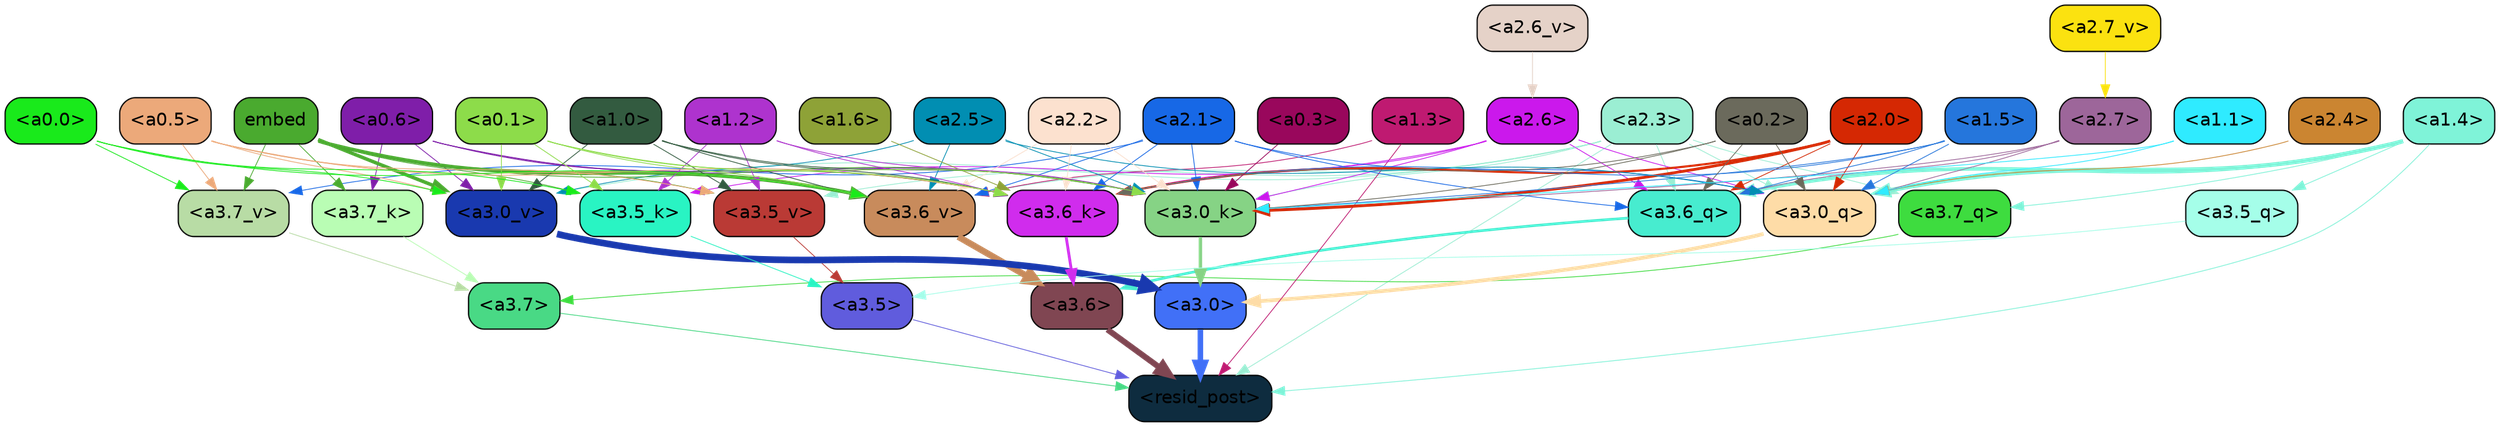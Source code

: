 strict digraph "" {
	graph [bgcolor=transparent,
		layout=dot,
		overlap=false,
		splines=true
	];
	"<a3.7>"	[color=black,
		fillcolor="#49d985",
		fontname=Helvetica,
		shape=box,
		style="filled, rounded"];
	"<resid_post>"	[color=black,
		fillcolor="#0e2c3f",
		fontname=Helvetica,
		shape=box,
		style="filled, rounded"];
	"<a3.7>" -> "<resid_post>"	[color="#49d985",
		penwidth=0.6239100098609924];
	"<a3.6>"	[color=black,
		fillcolor="#804652",
		fontname=Helvetica,
		shape=box,
		style="filled, rounded"];
	"<a3.6>" -> "<resid_post>"	[color="#804652",
		penwidth=4.569062113761902];
	"<a3.5>"	[color=black,
		fillcolor="#605cdd",
		fontname=Helvetica,
		shape=box,
		style="filled, rounded"];
	"<a3.5>" -> "<resid_post>"	[color="#605cdd",
		penwidth=0.6];
	"<a3.0>"	[color=black,
		fillcolor="#4170f7",
		fontname=Helvetica,
		shape=box,
		style="filled, rounded"];
	"<a3.0>" -> "<resid_post>"	[color="#4170f7",
		penwidth=4.283544182777405];
	"<a2.3>"	[color=black,
		fillcolor="#9beed3",
		fontname=Helvetica,
		shape=box,
		style="filled, rounded"];
	"<a2.3>" -> "<resid_post>"	[color="#9beed3",
		penwidth=0.6];
	"<a3.7_q>"	[color=black,
		fillcolor="#3edc3f",
		fontname=Helvetica,
		shape=box,
		style="filled, rounded"];
	"<a2.3>" -> "<a3.7_q>"	[color="#9beed3",
		penwidth=0.6];
	"<a3.6_q>"	[color=black,
		fillcolor="#47eccf",
		fontname=Helvetica,
		shape=box,
		style="filled, rounded"];
	"<a2.3>" -> "<a3.6_q>"	[color="#9beed3",
		penwidth=0.6];
	"<a3.0_q>"	[color=black,
		fillcolor="#fedca7",
		fontname=Helvetica,
		shape=box,
		style="filled, rounded"];
	"<a2.3>" -> "<a3.0_q>"	[color="#9beed3",
		penwidth=0.6];
	"<a3.0_k>"	[color=black,
		fillcolor="#86d385",
		fontname=Helvetica,
		shape=box,
		style="filled, rounded"];
	"<a2.3>" -> "<a3.0_k>"	[color="#9beed3",
		penwidth=0.6];
	"<a3.6_v>"	[color=black,
		fillcolor="#c88b5c",
		fontname=Helvetica,
		shape=box,
		style="filled, rounded"];
	"<a2.3>" -> "<a3.6_v>"	[color="#9beed3",
		penwidth=0.6];
	"<a3.5_v>"	[color=black,
		fillcolor="#ba3a35",
		fontname=Helvetica,
		shape=box,
		style="filled, rounded"];
	"<a2.3>" -> "<a3.5_v>"	[color="#9beed3",
		penwidth=0.6];
	"<a3.0_v>"	[color=black,
		fillcolor="#1939af",
		fontname=Helvetica,
		shape=box,
		style="filled, rounded"];
	"<a2.3>" -> "<a3.0_v>"	[color="#9beed3",
		penwidth=0.6];
	"<a1.4>"	[color=black,
		fillcolor="#7ff3d8",
		fontname=Helvetica,
		shape=box,
		style="filled, rounded"];
	"<a1.4>" -> "<resid_post>"	[color="#7ff3d8",
		penwidth=0.6];
	"<a1.4>" -> "<a3.7_q>"	[color="#7ff3d8",
		penwidth=0.6];
	"<a1.4>" -> "<a3.6_q>"	[color="#7ff3d8",
		penwidth=2.7934007048606873];
	"<a3.5_q>"	[color=black,
		fillcolor="#a5fee9",
		fontname=Helvetica,
		shape=box,
		style="filled, rounded"];
	"<a1.4>" -> "<a3.5_q>"	[color="#7ff3d8",
		penwidth=0.6];
	"<a1.4>" -> "<a3.0_q>"	[color="#7ff3d8",
		penwidth=3.340754985809326];
	"<a1.3>"	[color=black,
		fillcolor="#bf1a71",
		fontname=Helvetica,
		shape=box,
		style="filled, rounded"];
	"<a1.3>" -> "<resid_post>"	[color="#bf1a71",
		penwidth=0.6];
	"<a1.3>" -> "<a3.6_v>"	[color="#bf1a71",
		penwidth=0.6];
	"<a3.7_q>" -> "<a3.7>"	[color="#3edc3f",
		penwidth=0.6];
	"<a3.6_q>" -> "<a3.6>"	[color="#47eccf",
		penwidth=2.0347584784030914];
	"<a3.5_q>" -> "<a3.5>"	[color="#a5fee9",
		penwidth=0.6];
	"<a3.0_q>" -> "<a3.0>"	[color="#fedca7",
		penwidth=2.8635367155075073];
	"<a3.7_k>"	[color=black,
		fillcolor="#b9fdb4",
		fontname=Helvetica,
		shape=box,
		style="filled, rounded"];
	"<a3.7_k>" -> "<a3.7>"	[color="#b9fdb4",
		penwidth=0.6];
	"<a3.6_k>"	[color=black,
		fillcolor="#d02ced",
		fontname=Helvetica,
		shape=box,
		style="filled, rounded"];
	"<a3.6_k>" -> "<a3.6>"	[color="#d02ced",
		penwidth=2.1760786175727844];
	"<a3.5_k>"	[color=black,
		fillcolor="#29f4c3",
		fontname=Helvetica,
		shape=box,
		style="filled, rounded"];
	"<a3.5_k>" -> "<a3.5>"	[color="#29f4c3",
		penwidth=0.6];
	"<a3.0_k>" -> "<a3.0>"	[color="#86d385",
		penwidth=2.632905662059784];
	"<a3.7_v>"	[color=black,
		fillcolor="#b8dca5",
		fontname=Helvetica,
		shape=box,
		style="filled, rounded"];
	"<a3.7_v>" -> "<a3.7>"	[color="#b8dca5",
		penwidth=0.6];
	"<a3.6_v>" -> "<a3.6>"	[color="#c88b5c",
		penwidth=4.981305837631226];
	"<a3.5_v>" -> "<a3.5>"	[color="#ba3a35",
		penwidth=0.6];
	"<a3.0_v>" -> "<a3.0>"	[color="#1939af",
		penwidth=5.168330669403076];
	"<a2.7>"	[color=black,
		fillcolor="#9d669a",
		fontname=Helvetica,
		shape=box,
		style="filled, rounded"];
	"<a2.7>" -> "<a3.6_q>"	[color="#9d669a",
		penwidth=0.6];
	"<a2.7>" -> "<a3.0_q>"	[color="#9d669a",
		penwidth=0.6];
	"<a2.7>" -> "<a3.0_k>"	[color="#9d669a",
		penwidth=0.6];
	"<a2.6>"	[color=black,
		fillcolor="#cb18ec",
		fontname=Helvetica,
		shape=box,
		style="filled, rounded"];
	"<a2.6>" -> "<a3.6_q>"	[color="#cb18ec",
		penwidth=0.6];
	"<a2.6>" -> "<a3.0_q>"	[color="#cb18ec",
		penwidth=0.6];
	"<a2.6>" -> "<a3.6_k>"	[color="#cb18ec",
		penwidth=0.6];
	"<a2.6>" -> "<a3.5_k>"	[color="#cb18ec",
		penwidth=0.6];
	"<a2.6>" -> "<a3.0_k>"	[color="#cb18ec",
		penwidth=0.6];
	"<a2.1>"	[color=black,
		fillcolor="#1768e6",
		fontname=Helvetica,
		shape=box,
		style="filled, rounded"];
	"<a2.1>" -> "<a3.6_q>"	[color="#1768e6",
		penwidth=0.6];
	"<a2.1>" -> "<a3.0_q>"	[color="#1768e6",
		penwidth=0.6];
	"<a2.1>" -> "<a3.6_k>"	[color="#1768e6",
		penwidth=0.6];
	"<a2.1>" -> "<a3.0_k>"	[color="#1768e6",
		penwidth=0.6];
	"<a2.1>" -> "<a3.7_v>"	[color="#1768e6",
		penwidth=0.6];
	"<a2.1>" -> "<a3.6_v>"	[color="#1768e6",
		penwidth=0.6];
	"<a2.0>"	[color=black,
		fillcolor="#d52803",
		fontname=Helvetica,
		shape=box,
		style="filled, rounded"];
	"<a2.0>" -> "<a3.6_q>"	[color="#d52803",
		penwidth=0.6];
	"<a2.0>" -> "<a3.0_q>"	[color="#d52803",
		penwidth=0.6];
	"<a2.0>" -> "<a3.6_k>"	[color="#d52803",
		penwidth=1.6382827460765839];
	"<a2.0>" -> "<a3.0_k>"	[color="#d52803",
		penwidth=2.161143198609352];
	"<a1.5>"	[color=black,
		fillcolor="#2576dc",
		fontname=Helvetica,
		shape=box,
		style="filled, rounded"];
	"<a1.5>" -> "<a3.6_q>"	[color="#2576dc",
		penwidth=0.6];
	"<a1.5>" -> "<a3.0_q>"	[color="#2576dc",
		penwidth=0.6];
	"<a1.5>" -> "<a3.6_k>"	[color="#2576dc",
		penwidth=0.6];
	"<a1.5>" -> "<a3.0_k>"	[color="#2576dc",
		penwidth=0.6];
	"<a0.2>"	[color=black,
		fillcolor="#6b6a5c",
		fontname=Helvetica,
		shape=box,
		style="filled, rounded"];
	"<a0.2>" -> "<a3.6_q>"	[color="#6b6a5c",
		penwidth=0.6];
	"<a0.2>" -> "<a3.0_q>"	[color="#6b6a5c",
		penwidth=0.6];
	"<a0.2>" -> "<a3.6_k>"	[color="#6b6a5c",
		penwidth=0.6];
	"<a0.2>" -> "<a3.0_k>"	[color="#6b6a5c",
		penwidth=0.6];
	"<a2.5>"	[color=black,
		fillcolor="#018eb2",
		fontname=Helvetica,
		shape=box,
		style="filled, rounded"];
	"<a2.5>" -> "<a3.0_q>"	[color="#018eb2",
		penwidth=0.6];
	"<a2.5>" -> "<a3.0_k>"	[color="#018eb2",
		penwidth=0.6];
	"<a2.5>" -> "<a3.6_v>"	[color="#018eb2",
		penwidth=0.6];
	"<a2.5>" -> "<a3.0_v>"	[color="#018eb2",
		penwidth=0.6];
	"<a2.4>"	[color=black,
		fillcolor="#cb8531",
		fontname=Helvetica,
		shape=box,
		style="filled, rounded"];
	"<a2.4>" -> "<a3.0_q>"	[color="#cb8531",
		penwidth=0.6];
	"<a1.1>"	[color=black,
		fillcolor="#2febff",
		fontname=Helvetica,
		shape=box,
		style="filled, rounded"];
	"<a1.1>" -> "<a3.0_q>"	[color="#2febff",
		penwidth=0.6];
	"<a1.1>" -> "<a3.0_k>"	[color="#2febff",
		penwidth=0.6];
	"<a0.6>"	[color=black,
		fillcolor="#7f1ea9",
		fontname=Helvetica,
		shape=box,
		style="filled, rounded"];
	"<a0.6>" -> "<a3.7_k>"	[color="#7f1ea9",
		penwidth=0.6];
	"<a0.6>" -> "<a3.6_k>"	[color="#7f1ea9",
		penwidth=0.6];
	"<a0.6>" -> "<a3.0_k>"	[color="#7f1ea9",
		penwidth=0.6];
	"<a0.6>" -> "<a3.6_v>"	[color="#7f1ea9",
		penwidth=0.6];
	"<a0.6>" -> "<a3.0_v>"	[color="#7f1ea9",
		penwidth=0.6];
	embed	[color=black,
		fillcolor="#4aaa2f",
		fontname=Helvetica,
		shape=box,
		style="filled, rounded"];
	embed -> "<a3.7_k>"	[color="#4aaa2f",
		penwidth=0.6];
	embed -> "<a3.6_k>"	[color="#4aaa2f",
		penwidth=0.6];
	embed -> "<a3.5_k>"	[color="#4aaa2f",
		penwidth=0.6];
	embed -> "<a3.0_k>"	[color="#4aaa2f",
		penwidth=0.6];
	embed -> "<a3.7_v>"	[color="#4aaa2f",
		penwidth=0.6];
	embed -> "<a3.6_v>"	[color="#4aaa2f",
		penwidth=2.7825746536254883];
	embed -> "<a3.5_v>"	[color="#4aaa2f",
		penwidth=0.6];
	embed -> "<a3.0_v>"	[color="#4aaa2f",
		penwidth=2.6950180530548096];
	"<a2.2>"	[color=black,
		fillcolor="#fce1cf",
		fontname=Helvetica,
		shape=box,
		style="filled, rounded"];
	"<a2.2>" -> "<a3.6_k>"	[color="#fce1cf",
		penwidth=0.6];
	"<a2.2>" -> "<a3.0_k>"	[color="#fce1cf",
		penwidth=0.6];
	"<a2.2>" -> "<a3.6_v>"	[color="#fce1cf",
		penwidth=0.6];
	"<a1.6>"	[color=black,
		fillcolor="#8ea237",
		fontname=Helvetica,
		shape=box,
		style="filled, rounded"];
	"<a1.6>" -> "<a3.6_k>"	[color="#8ea237",
		penwidth=0.6];
	"<a1.2>"	[color=black,
		fillcolor="#ae33ce",
		fontname=Helvetica,
		shape=box,
		style="filled, rounded"];
	"<a1.2>" -> "<a3.6_k>"	[color="#ae33ce",
		penwidth=0.6];
	"<a1.2>" -> "<a3.5_k>"	[color="#ae33ce",
		penwidth=0.6];
	"<a1.2>" -> "<a3.0_k>"	[color="#ae33ce",
		penwidth=0.6];
	"<a1.2>" -> "<a3.5_v>"	[color="#ae33ce",
		penwidth=0.6];
	"<a1.0>"	[color=black,
		fillcolor="#335b40",
		fontname=Helvetica,
		shape=box,
		style="filled, rounded"];
	"<a1.0>" -> "<a3.6_k>"	[color="#335b40",
		penwidth=0.6];
	"<a1.0>" -> "<a3.0_k>"	[color="#335b40",
		penwidth=0.6];
	"<a1.0>" -> "<a3.6_v>"	[color="#335b40",
		penwidth=0.6];
	"<a1.0>" -> "<a3.5_v>"	[color="#335b40",
		penwidth=0.6];
	"<a1.0>" -> "<a3.0_v>"	[color="#335b40",
		penwidth=0.6];
	"<a0.5>"	[color=black,
		fillcolor="#eca97a",
		fontname=Helvetica,
		shape=box,
		style="filled, rounded"];
	"<a0.5>" -> "<a3.6_k>"	[color="#eca97a",
		penwidth=0.6];
	"<a0.5>" -> "<a3.7_v>"	[color="#eca97a",
		penwidth=0.6];
	"<a0.5>" -> "<a3.6_v>"	[color="#eca97a",
		penwidth=0.6];
	"<a0.5>" -> "<a3.5_v>"	[color="#eca97a",
		penwidth=0.6];
	"<a0.5>" -> "<a3.0_v>"	[color="#eca97a",
		penwidth=0.6];
	"<a0.1>"	[color=black,
		fillcolor="#8ddc4a",
		fontname=Helvetica,
		shape=box,
		style="filled, rounded"];
	"<a0.1>" -> "<a3.6_k>"	[color="#8ddc4a",
		penwidth=0.6];
	"<a0.1>" -> "<a3.5_k>"	[color="#8ddc4a",
		penwidth=0.6];
	"<a0.1>" -> "<a3.0_k>"	[color="#8ddc4a",
		penwidth=0.6];
	"<a0.1>" -> "<a3.6_v>"	[color="#8ddc4a",
		penwidth=0.6];
	"<a0.1>" -> "<a3.0_v>"	[color="#8ddc4a",
		penwidth=0.6];
	"<a0.0>"	[color=black,
		fillcolor="#19ea1b",
		fontname=Helvetica,
		shape=box,
		style="filled, rounded"];
	"<a0.0>" -> "<a3.5_k>"	[color="#19ea1b",
		penwidth=0.6];
	"<a0.0>" -> "<a3.7_v>"	[color="#19ea1b",
		penwidth=0.6];
	"<a0.0>" -> "<a3.6_v>"	[color="#19ea1b",
		penwidth=0.6];
	"<a0.0>" -> "<a3.0_v>"	[color="#19ea1b",
		penwidth=0.6];
	"<a0.3>"	[color=black,
		fillcolor="#99075c",
		fontname=Helvetica,
		shape=box,
		style="filled, rounded"];
	"<a0.3>" -> "<a3.0_k>"	[color="#99075c",
		penwidth=0.6];
	"<a2.7_v>"	[color=black,
		fillcolor="#fbe210",
		fontname=Helvetica,
		shape=box,
		style="filled, rounded"];
	"<a2.7_v>" -> "<a2.7>"	[color="#fbe210",
		penwidth=0.6];
	"<a2.6_v>"	[color=black,
		fillcolor="#e5d2c8",
		fontname=Helvetica,
		shape=box,
		style="filled, rounded"];
	"<a2.6_v>" -> "<a2.6>"	[color="#e5d2c8",
		penwidth=0.6];
}
